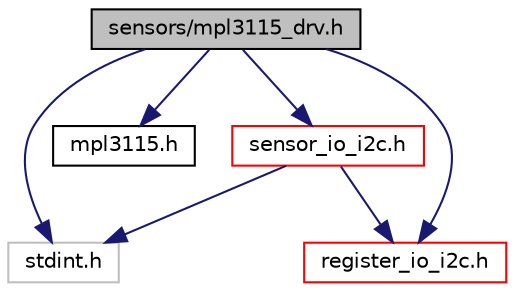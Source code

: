 digraph "sensors/mpl3115_drv.h"
{
  edge [fontname="Helvetica",fontsize="10",labelfontname="Helvetica",labelfontsize="10"];
  node [fontname="Helvetica",fontsize="10",shape=record];
  Node0 [label="sensors/mpl3115_drv.h",height=0.2,width=0.4,color="black", fillcolor="grey75", style="filled", fontcolor="black"];
  Node0 -> Node1 [color="midnightblue",fontsize="10",style="solid",fontname="Helvetica"];
  Node1 [label="stdint.h",height=0.2,width=0.4,color="grey75", fillcolor="white", style="filled"];
  Node0 -> Node2 [color="midnightblue",fontsize="10",style="solid",fontname="Helvetica"];
  Node2 [label="mpl3115.h",height=0.2,width=0.4,color="black", fillcolor="white", style="filled",URL="$mpl3115_8h.html"];
  Node0 -> Node3 [color="midnightblue",fontsize="10",style="solid",fontname="Helvetica"];
  Node3 [label="sensor_io_i2c.h",height=0.2,width=0.4,color="red", fillcolor="white", style="filled",URL="$sensor__io__i2c_8h.html",tooltip="The sensor_io_i2c.h file declares low-level interface functions for reading and writing sensor regist..."];
  Node3 -> Node1 [color="midnightblue",fontsize="10",style="solid",fontname="Helvetica"];
  Node3 -> Node6 [color="midnightblue",fontsize="10",style="solid",fontname="Helvetica"];
  Node6 [label="register_io_i2c.h",height=0.2,width=0.4,color="red", fillcolor="white", style="filled",URL="$register__io__i2c_8h.html",tooltip="The register_io_i2c.h file declares low-level interface functions for reading and writing sensor regi..."];
  Node0 -> Node6 [color="midnightblue",fontsize="10",style="solid",fontname="Helvetica"];
}
